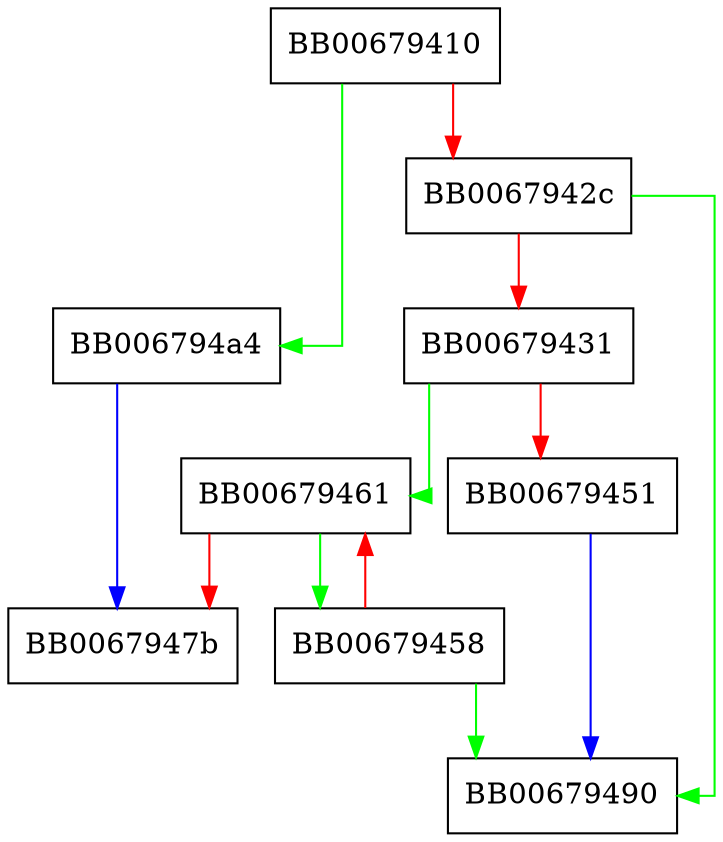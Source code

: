 digraph X509v3_get_ext_by_NID {
  node [shape="box"];
  graph [splines=ortho];
  BB00679410 -> BB006794a4 [color="green"];
  BB00679410 -> BB0067942c [color="red"];
  BB0067942c -> BB00679490 [color="green"];
  BB0067942c -> BB00679431 [color="red"];
  BB00679431 -> BB00679461 [color="green"];
  BB00679431 -> BB00679451 [color="red"];
  BB00679451 -> BB00679490 [color="blue"];
  BB00679458 -> BB00679490 [color="green"];
  BB00679458 -> BB00679461 [color="red"];
  BB00679461 -> BB00679458 [color="green"];
  BB00679461 -> BB0067947b [color="red"];
  BB006794a4 -> BB0067947b [color="blue"];
}